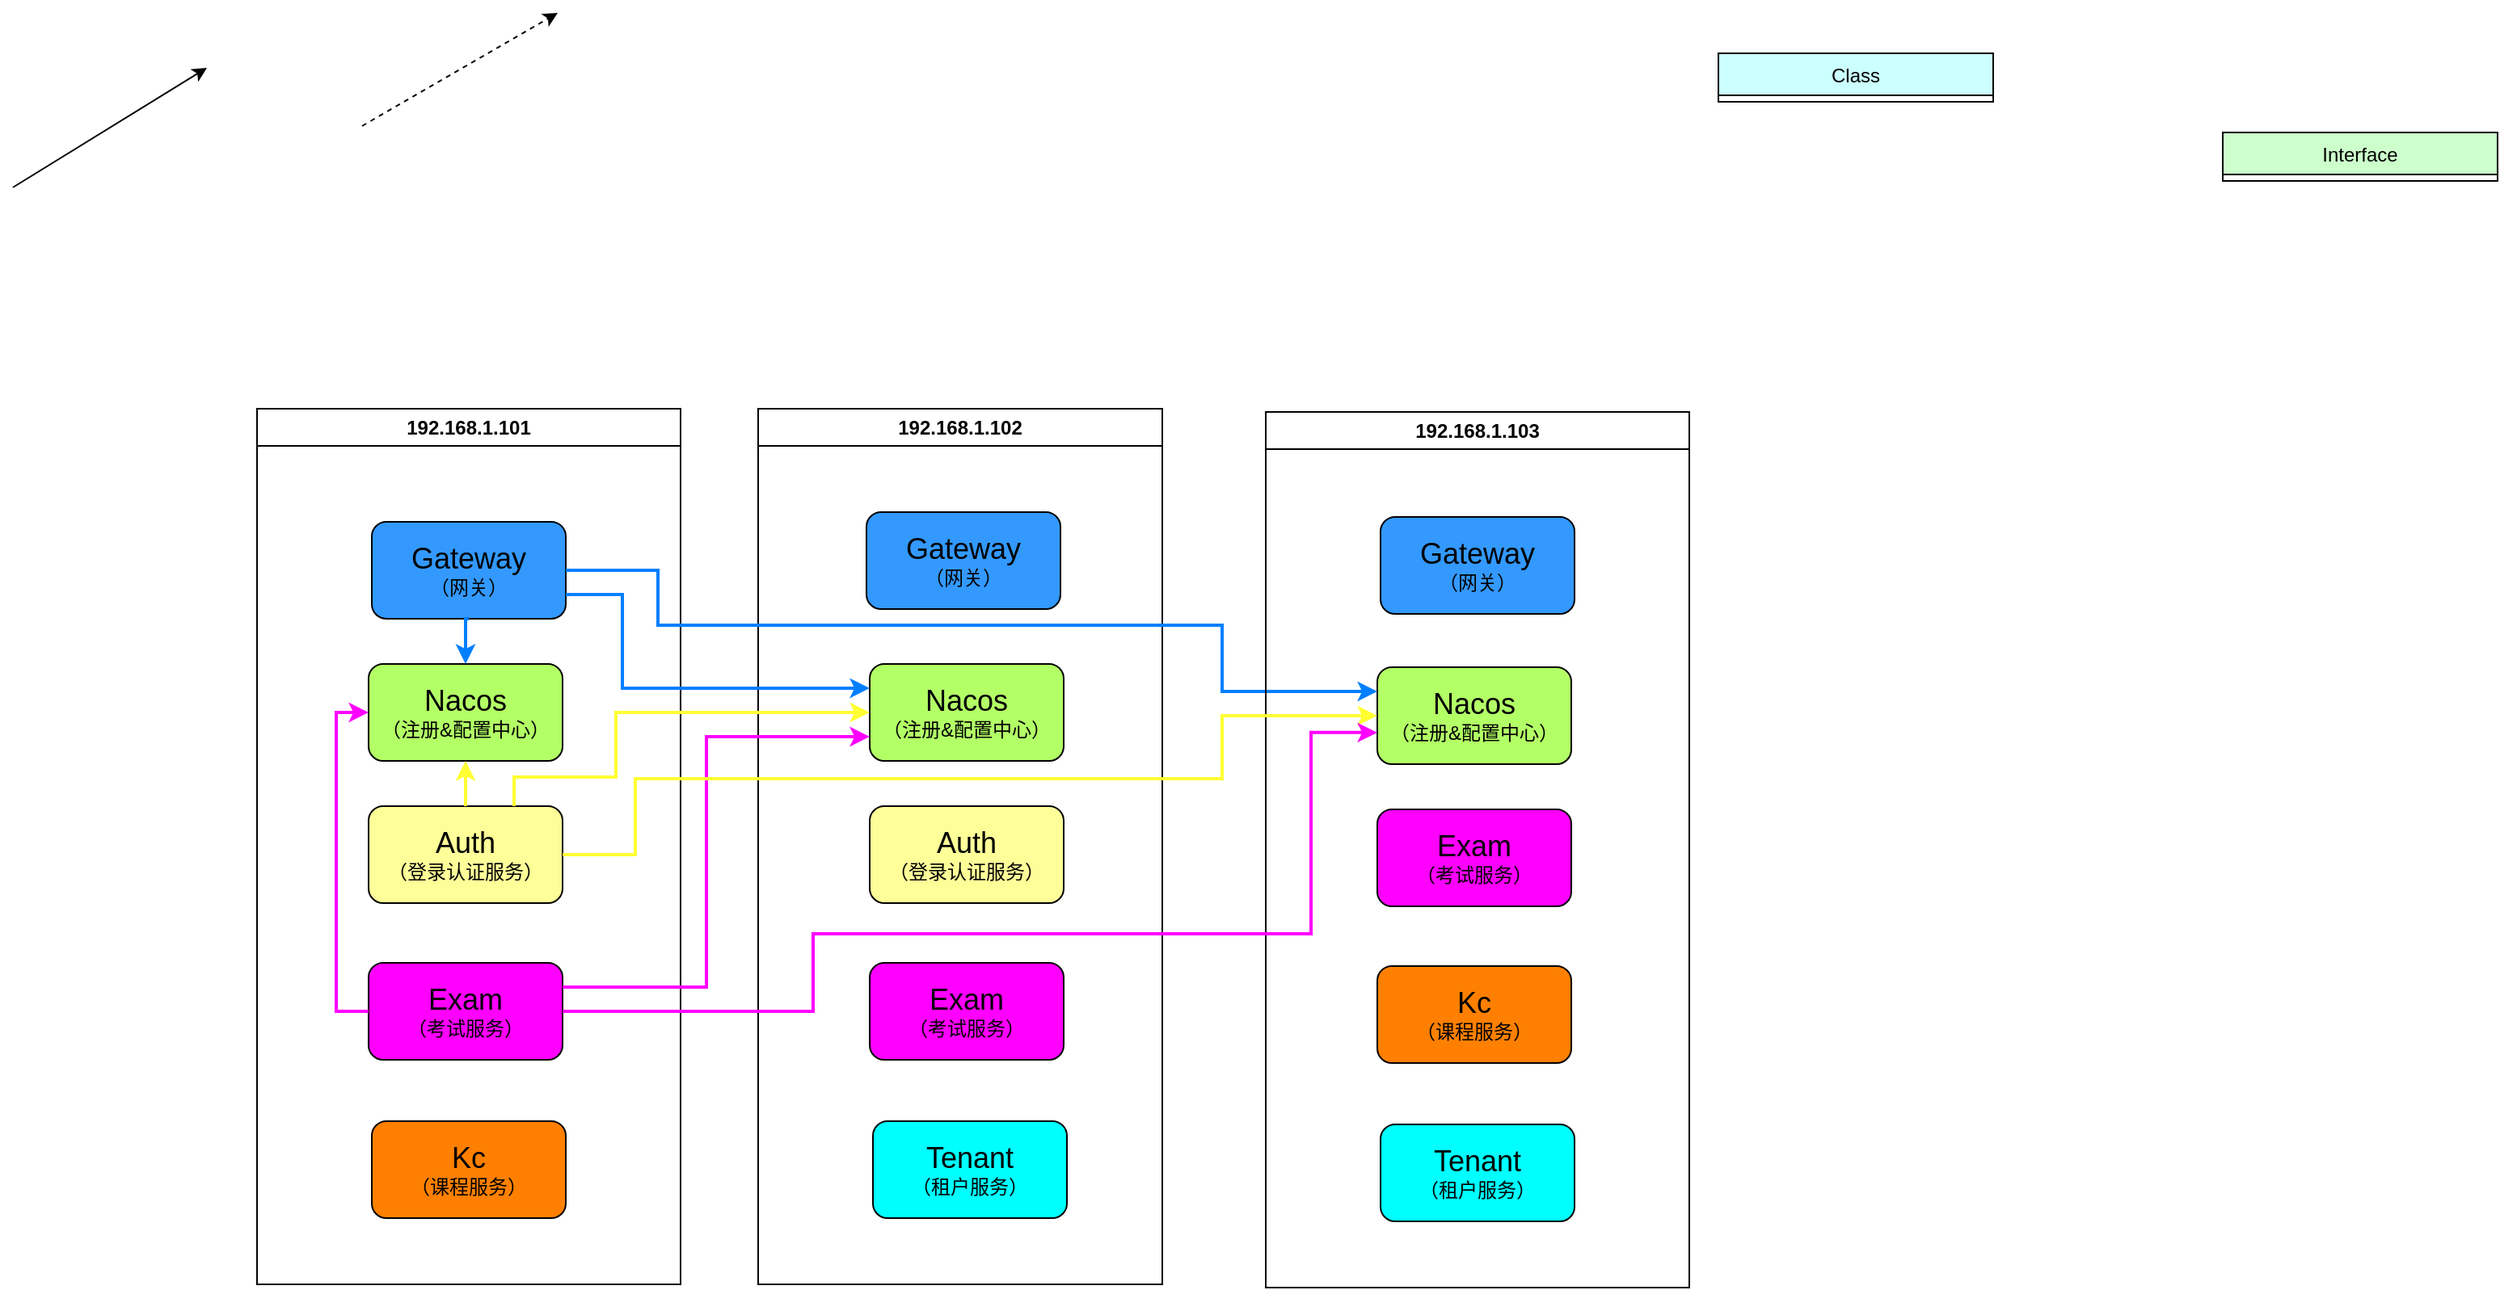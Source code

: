 <mxfile version="22.1.7" type="github">
  <diagram id="aS9pjdUC0Do7hMSleVWt" name="第 1 页">
    <mxGraphModel dx="1434" dy="798" grid="0" gridSize="10" guides="1" tooltips="1" connect="1" arrows="1" fold="1" page="1" pageScale="1" pageWidth="1654" pageHeight="1169" background="none" math="0" shadow="0">
      <root>
        <mxCell id="0" />
        <mxCell id="1" parent="0" />
        <mxCell id="eDFqkNTLr4-eCkODvhOK-7" value="Class" style="swimlane;fontStyle=0;childLayout=stackLayout;horizontal=1;startSize=26;fillColor=#CCFFFF;horizontalStack=0;resizeParent=1;resizeParentMax=0;resizeLast=0;collapsible=1;marginBottom=0;direction=east;strokeColor=default;swimlaneLine=1;glass=0;rounded=0;shadow=0;" parent="1" vertex="1" collapsed="1">
          <mxGeometry x="1093" y="53" width="170" height="30" as="geometry">
            <mxRectangle x="683" y="205" width="183" height="52" as="alternateBounds" />
          </mxGeometry>
        </mxCell>
        <mxCell id="eDFqkNTLr4-eCkODvhOK-8" value="" style="text;strokeColor=none;fillColor=#CCFFFF;align=left;verticalAlign=top;spacingLeft=4;spacingRight=4;overflow=hidden;rotatable=0;points=[[0,0.5],[1,0.5]];portConstraint=eastwest;" parent="eDFqkNTLr4-eCkODvhOK-7" vertex="1">
          <mxGeometry y="26" width="183" height="26" as="geometry" />
        </mxCell>
        <mxCell id="rqdoCPFN9nggNmxES_CL-17" value="" style="endArrow=classic;html=1;rounded=0;dashed=1;" parent="1" edge="1">
          <mxGeometry width="50" height="50" relative="1" as="geometry">
            <mxPoint x="254" y="98" as="sourcePoint" />
            <mxPoint x="375" y="28" as="targetPoint" />
          </mxGeometry>
        </mxCell>
        <mxCell id="rqdoCPFN9nggNmxES_CL-21" value="" style="endArrow=classic;html=1;rounded=0;" parent="1" edge="1">
          <mxGeometry width="50" height="50" relative="1" as="geometry">
            <mxPoint x="38" y="136" as="sourcePoint" />
            <mxPoint x="158" y="62" as="targetPoint" />
          </mxGeometry>
        </mxCell>
        <mxCell id="hXy3NdqEf34I_91X7ZeJ-1" value="Interface" style="swimlane;fontStyle=0;childLayout=stackLayout;horizontal=1;startSize=26;fillColor=#CCFFCC;horizontalStack=0;resizeParent=1;resizeParentMax=0;resizeLast=0;collapsible=1;marginBottom=0;direction=east;strokeColor=default;swimlaneLine=1;glass=0;rounded=0;shadow=0;" parent="1" vertex="1" collapsed="1">
          <mxGeometry x="1405" y="102" width="170" height="30" as="geometry">
            <mxRectangle x="604" y="162" width="183" height="52" as="alternateBounds" />
          </mxGeometry>
        </mxCell>
        <mxCell id="hXy3NdqEf34I_91X7ZeJ-2" value="" style="text;strokeColor=none;fillColor=#CCFFFF;align=left;verticalAlign=top;spacingLeft=4;spacingRight=4;overflow=hidden;rotatable=0;points=[[0,0.5],[1,0.5]];portConstraint=eastwest;" parent="hXy3NdqEf34I_91X7ZeJ-1" vertex="1">
          <mxGeometry y="26" width="183" height="26" as="geometry" />
        </mxCell>
        <mxCell id="RPVrYkw0YZt2wrHHsJ2X-6" value="192.168.1.101" style="swimlane;whiteSpace=wrap;html=1;" vertex="1" parent="1">
          <mxGeometry x="189" y="273" width="262" height="542" as="geometry" />
        </mxCell>
        <mxCell id="RPVrYkw0YZt2wrHHsJ2X-10" value="&lt;font style=&quot;font-size: 18px;&quot;&gt;Auth&lt;/font&gt;&lt;br&gt;（登录认证服务）" style="rounded=1;whiteSpace=wrap;html=1;fillColor=#FFFF99;" vertex="1" parent="RPVrYkw0YZt2wrHHsJ2X-6">
          <mxGeometry x="69" y="246" width="120" height="60" as="geometry" />
        </mxCell>
        <mxCell id="RPVrYkw0YZt2wrHHsJ2X-11" value="&lt;span style=&quot;font-size: 18px;&quot;&gt;Exam&lt;/span&gt;&lt;br&gt;（考试服务）" style="rounded=1;whiteSpace=wrap;html=1;fillColor=#FF00FF;" vertex="1" parent="RPVrYkw0YZt2wrHHsJ2X-6">
          <mxGeometry x="69" y="343" width="120" height="60" as="geometry" />
        </mxCell>
        <mxCell id="RPVrYkw0YZt2wrHHsJ2X-12" value="&lt;span style=&quot;font-size: 18px;&quot;&gt;Kc&lt;/span&gt;&lt;br&gt;（课程服务）" style="rounded=1;whiteSpace=wrap;html=1;fillColor=#FF8000;" vertex="1" parent="RPVrYkw0YZt2wrHHsJ2X-6">
          <mxGeometry x="71" y="441" width="120" height="60" as="geometry" />
        </mxCell>
        <mxCell id="RPVrYkw0YZt2wrHHsJ2X-13" value="192.168.1.102" style="swimlane;whiteSpace=wrap;html=1;" vertex="1" parent="1">
          <mxGeometry x="499" y="273" width="250" height="542" as="geometry" />
        </mxCell>
        <mxCell id="RPVrYkw0YZt2wrHHsJ2X-16" value="&lt;font style=&quot;font-size: 18px;&quot;&gt;Auth&lt;/font&gt;&lt;br&gt;（登录认证服务）" style="rounded=1;whiteSpace=wrap;html=1;fillColor=#FFFF99;" vertex="1" parent="RPVrYkw0YZt2wrHHsJ2X-13">
          <mxGeometry x="69" y="246" width="120" height="60" as="geometry" />
        </mxCell>
        <mxCell id="RPVrYkw0YZt2wrHHsJ2X-17" value="&lt;span style=&quot;font-size: 18px;&quot;&gt;Exam&lt;/span&gt;&lt;br&gt;（考试服务）" style="rounded=1;whiteSpace=wrap;html=1;fillColor=#FF00FF;" vertex="1" parent="RPVrYkw0YZt2wrHHsJ2X-13">
          <mxGeometry x="69" y="343" width="120" height="60" as="geometry" />
        </mxCell>
        <mxCell id="RPVrYkw0YZt2wrHHsJ2X-18" value="&lt;span style=&quot;font-size: 18px;&quot;&gt;Tenant&lt;/span&gt;&lt;br&gt;（租户服务）" style="rounded=1;whiteSpace=wrap;html=1;fillColor=#00FFFF;" vertex="1" parent="RPVrYkw0YZt2wrHHsJ2X-13">
          <mxGeometry x="71" y="441" width="120" height="60" as="geometry" />
        </mxCell>
        <mxCell id="RPVrYkw0YZt2wrHHsJ2X-15" value="&lt;font style=&quot;font-size: 18px;&quot;&gt;Gateway&lt;/font&gt;&lt;br&gt;（网关）" style="rounded=1;whiteSpace=wrap;html=1;fillColor=#3399FF;" vertex="1" parent="RPVrYkw0YZt2wrHHsJ2X-13">
          <mxGeometry x="67" y="64" width="120" height="60" as="geometry" />
        </mxCell>
        <mxCell id="RPVrYkw0YZt2wrHHsJ2X-9" value="&lt;font style=&quot;font-size: 18px;&quot;&gt;Gateway&lt;/font&gt;&lt;br&gt;（网关）" style="rounded=1;whiteSpace=wrap;html=1;fillColor=#3399FF;" vertex="1" parent="RPVrYkw0YZt2wrHHsJ2X-13">
          <mxGeometry x="-239" y="70" width="120" height="60" as="geometry" />
        </mxCell>
        <mxCell id="RPVrYkw0YZt2wrHHsJ2X-8" value="&lt;font style=&quot;font-size: 18px;&quot;&gt;Nacos&lt;/font&gt;&lt;br&gt;（注册&amp;amp;配置中心）" style="rounded=1;whiteSpace=wrap;html=1;fillColor=#B3FF66;" vertex="1" parent="RPVrYkw0YZt2wrHHsJ2X-13">
          <mxGeometry x="-241" y="158" width="120" height="60" as="geometry" />
        </mxCell>
        <mxCell id="RPVrYkw0YZt2wrHHsJ2X-25" style="edgeStyle=orthogonalEdgeStyle;rounded=0;orthogonalLoop=1;jettySize=auto;html=1;exitX=0.5;exitY=1;exitDx=0;exitDy=0;entryX=0.5;entryY=0;entryDx=0;entryDy=0;strokeColor=#007FFF;strokeWidth=2;" edge="1" parent="RPVrYkw0YZt2wrHHsJ2X-13" source="RPVrYkw0YZt2wrHHsJ2X-9" target="RPVrYkw0YZt2wrHHsJ2X-8">
          <mxGeometry relative="1" as="geometry" />
        </mxCell>
        <mxCell id="RPVrYkw0YZt2wrHHsJ2X-14" value="&lt;font style=&quot;font-size: 18px;&quot;&gt;Nacos&lt;/font&gt;&lt;br&gt;（注册&amp;amp;配置中心）" style="rounded=1;whiteSpace=wrap;html=1;fillColor=#B3FF66;" vertex="1" parent="RPVrYkw0YZt2wrHHsJ2X-13">
          <mxGeometry x="69" y="158" width="120" height="60" as="geometry" />
        </mxCell>
        <mxCell id="RPVrYkw0YZt2wrHHsJ2X-32" style="edgeStyle=orthogonalEdgeStyle;rounded=0;orthogonalLoop=1;jettySize=auto;html=1;exitX=1;exitY=0.75;exitDx=0;exitDy=0;entryX=0;entryY=0.25;entryDx=0;entryDy=0;strokeColor=#007FFF;strokeWidth=2;" edge="1" parent="RPVrYkw0YZt2wrHHsJ2X-13" source="RPVrYkw0YZt2wrHHsJ2X-9" target="RPVrYkw0YZt2wrHHsJ2X-14">
          <mxGeometry relative="1" as="geometry">
            <Array as="points">
              <mxPoint x="-84" y="115" />
              <mxPoint x="-84" y="173" />
            </Array>
          </mxGeometry>
        </mxCell>
        <mxCell id="RPVrYkw0YZt2wrHHsJ2X-20" value="&lt;font style=&quot;font-size: 18px;&quot;&gt;Nacos&lt;/font&gt;&lt;br&gt;（注册&amp;amp;配置中心）" style="rounded=1;whiteSpace=wrap;html=1;fillColor=#B3FF66;" vertex="1" parent="RPVrYkw0YZt2wrHHsJ2X-13">
          <mxGeometry x="383" y="160" width="120" height="60" as="geometry" />
        </mxCell>
        <mxCell id="RPVrYkw0YZt2wrHHsJ2X-33" style="edgeStyle=orthogonalEdgeStyle;rounded=0;orthogonalLoop=1;jettySize=auto;html=1;exitX=1;exitY=0.5;exitDx=0;exitDy=0;entryX=0;entryY=0.25;entryDx=0;entryDy=0;strokeColor=#007FFF;strokeWidth=2;" edge="1" parent="RPVrYkw0YZt2wrHHsJ2X-13" source="RPVrYkw0YZt2wrHHsJ2X-9" target="RPVrYkw0YZt2wrHHsJ2X-20">
          <mxGeometry relative="1" as="geometry">
            <Array as="points">
              <mxPoint x="-62" y="100" />
              <mxPoint x="-62" y="134" />
              <mxPoint x="287" y="134" />
              <mxPoint x="287" y="175" />
            </Array>
          </mxGeometry>
        </mxCell>
        <mxCell id="RPVrYkw0YZt2wrHHsJ2X-19" value="192.168.1.103" style="swimlane;whiteSpace=wrap;html=1;" vertex="1" parent="1">
          <mxGeometry x="813" y="275" width="262" height="542" as="geometry" />
        </mxCell>
        <mxCell id="RPVrYkw0YZt2wrHHsJ2X-22" value="&lt;font style=&quot;font-size: 18px;&quot;&gt;Exam&lt;/font&gt;&lt;br style=&quot;border-color: var(--border-color);&quot;&gt;（考试服务）" style="rounded=1;whiteSpace=wrap;html=1;fillColor=#FF00FF;" vertex="1" parent="RPVrYkw0YZt2wrHHsJ2X-19">
          <mxGeometry x="69" y="246" width="120" height="60" as="geometry" />
        </mxCell>
        <mxCell id="RPVrYkw0YZt2wrHHsJ2X-23" value="&lt;span style=&quot;font-size: 18px;&quot;&gt;Kc&lt;/span&gt;&lt;br&gt;（课程服务）" style="rounded=1;whiteSpace=wrap;html=1;fillColor=#FF8000;" vertex="1" parent="RPVrYkw0YZt2wrHHsJ2X-19">
          <mxGeometry x="69" y="343" width="120" height="60" as="geometry" />
        </mxCell>
        <mxCell id="RPVrYkw0YZt2wrHHsJ2X-24" value="&lt;font style=&quot;font-size: 18px;&quot;&gt;Tenant&lt;/font&gt;&lt;br style=&quot;border-color: var(--border-color);&quot;&gt;（租户服务）" style="rounded=1;whiteSpace=wrap;html=1;fillColor=#00FFFF;" vertex="1" parent="RPVrYkw0YZt2wrHHsJ2X-19">
          <mxGeometry x="71" y="441" width="120" height="60" as="geometry" />
        </mxCell>
        <mxCell id="RPVrYkw0YZt2wrHHsJ2X-21" value="&lt;font style=&quot;font-size: 18px;&quot;&gt;Gateway&lt;/font&gt;&lt;br&gt;（网关）" style="rounded=1;whiteSpace=wrap;html=1;fillColor=#3399FF;" vertex="1" parent="RPVrYkw0YZt2wrHHsJ2X-19">
          <mxGeometry x="71" y="65" width="120" height="60" as="geometry" />
        </mxCell>
        <mxCell id="RPVrYkw0YZt2wrHHsJ2X-34" style="edgeStyle=orthogonalEdgeStyle;rounded=0;orthogonalLoop=1;jettySize=auto;html=1;exitX=0.75;exitY=0;exitDx=0;exitDy=0;entryX=0;entryY=0.5;entryDx=0;entryDy=0;strokeColor=#FFFF33;strokeWidth=2;" edge="1" parent="1" source="RPVrYkw0YZt2wrHHsJ2X-10" target="RPVrYkw0YZt2wrHHsJ2X-14">
          <mxGeometry relative="1" as="geometry">
            <Array as="points">
              <mxPoint x="348" y="501" />
              <mxPoint x="411" y="501" />
              <mxPoint x="411" y="461" />
            </Array>
          </mxGeometry>
        </mxCell>
        <mxCell id="RPVrYkw0YZt2wrHHsJ2X-36" style="edgeStyle=orthogonalEdgeStyle;rounded=0;orthogonalLoop=1;jettySize=auto;html=1;exitX=1;exitY=0.25;exitDx=0;exitDy=0;entryX=0;entryY=0.75;entryDx=0;entryDy=0;strokeWidth=2;strokeColor=#FF00FF;" edge="1" parent="1" source="RPVrYkw0YZt2wrHHsJ2X-11" target="RPVrYkw0YZt2wrHHsJ2X-14">
          <mxGeometry relative="1" as="geometry">
            <Array as="points">
              <mxPoint x="467" y="631" />
              <mxPoint x="467" y="476" />
            </Array>
          </mxGeometry>
        </mxCell>
        <mxCell id="RPVrYkw0YZt2wrHHsJ2X-37" style="edgeStyle=orthogonalEdgeStyle;rounded=0;orthogonalLoop=1;jettySize=auto;html=1;exitX=0;exitY=0.5;exitDx=0;exitDy=0;entryX=0;entryY=0.5;entryDx=0;entryDy=0;strokeWidth=2;strokeColor=#FF00FF;" edge="1" parent="1" source="RPVrYkw0YZt2wrHHsJ2X-11" target="RPVrYkw0YZt2wrHHsJ2X-8">
          <mxGeometry relative="1" as="geometry" />
        </mxCell>
        <mxCell id="RPVrYkw0YZt2wrHHsJ2X-39" style="edgeStyle=orthogonalEdgeStyle;rounded=0;orthogonalLoop=1;jettySize=auto;html=1;exitX=1;exitY=0.5;exitDx=0;exitDy=0;entryX=0;entryY=0.5;entryDx=0;entryDy=0;strokeColor=#FFFF33;strokeWidth=2;" edge="1" parent="1" source="RPVrYkw0YZt2wrHHsJ2X-10" target="RPVrYkw0YZt2wrHHsJ2X-20">
          <mxGeometry relative="1" as="geometry">
            <Array as="points">
              <mxPoint x="423" y="549" />
              <mxPoint x="423" y="502" />
              <mxPoint x="786" y="502" />
              <mxPoint x="786" y="463" />
            </Array>
          </mxGeometry>
        </mxCell>
        <mxCell id="RPVrYkw0YZt2wrHHsJ2X-42" style="edgeStyle=orthogonalEdgeStyle;rounded=0;orthogonalLoop=1;jettySize=auto;html=1;exitX=0.5;exitY=0;exitDx=0;exitDy=0;entryX=0.5;entryY=1;entryDx=0;entryDy=0;strokeColor=#FFFF33;strokeWidth=2;" edge="1" parent="1" source="RPVrYkw0YZt2wrHHsJ2X-10" target="RPVrYkw0YZt2wrHHsJ2X-8">
          <mxGeometry relative="1" as="geometry" />
        </mxCell>
        <mxCell id="RPVrYkw0YZt2wrHHsJ2X-44" style="edgeStyle=orthogonalEdgeStyle;rounded=0;orthogonalLoop=1;jettySize=auto;html=1;exitX=1;exitY=0.5;exitDx=0;exitDy=0;entryX=0;entryY=0.674;entryDx=0;entryDy=0;entryPerimeter=0;strokeWidth=2;strokeColor=#FF00FF;" edge="1" parent="1" source="RPVrYkw0YZt2wrHHsJ2X-11" target="RPVrYkw0YZt2wrHHsJ2X-20">
          <mxGeometry relative="1" as="geometry">
            <Array as="points">
              <mxPoint x="533" y="646" />
              <mxPoint x="533" y="598" />
              <mxPoint x="841" y="598" />
              <mxPoint x="841" y="473" />
            </Array>
          </mxGeometry>
        </mxCell>
      </root>
    </mxGraphModel>
  </diagram>
</mxfile>
